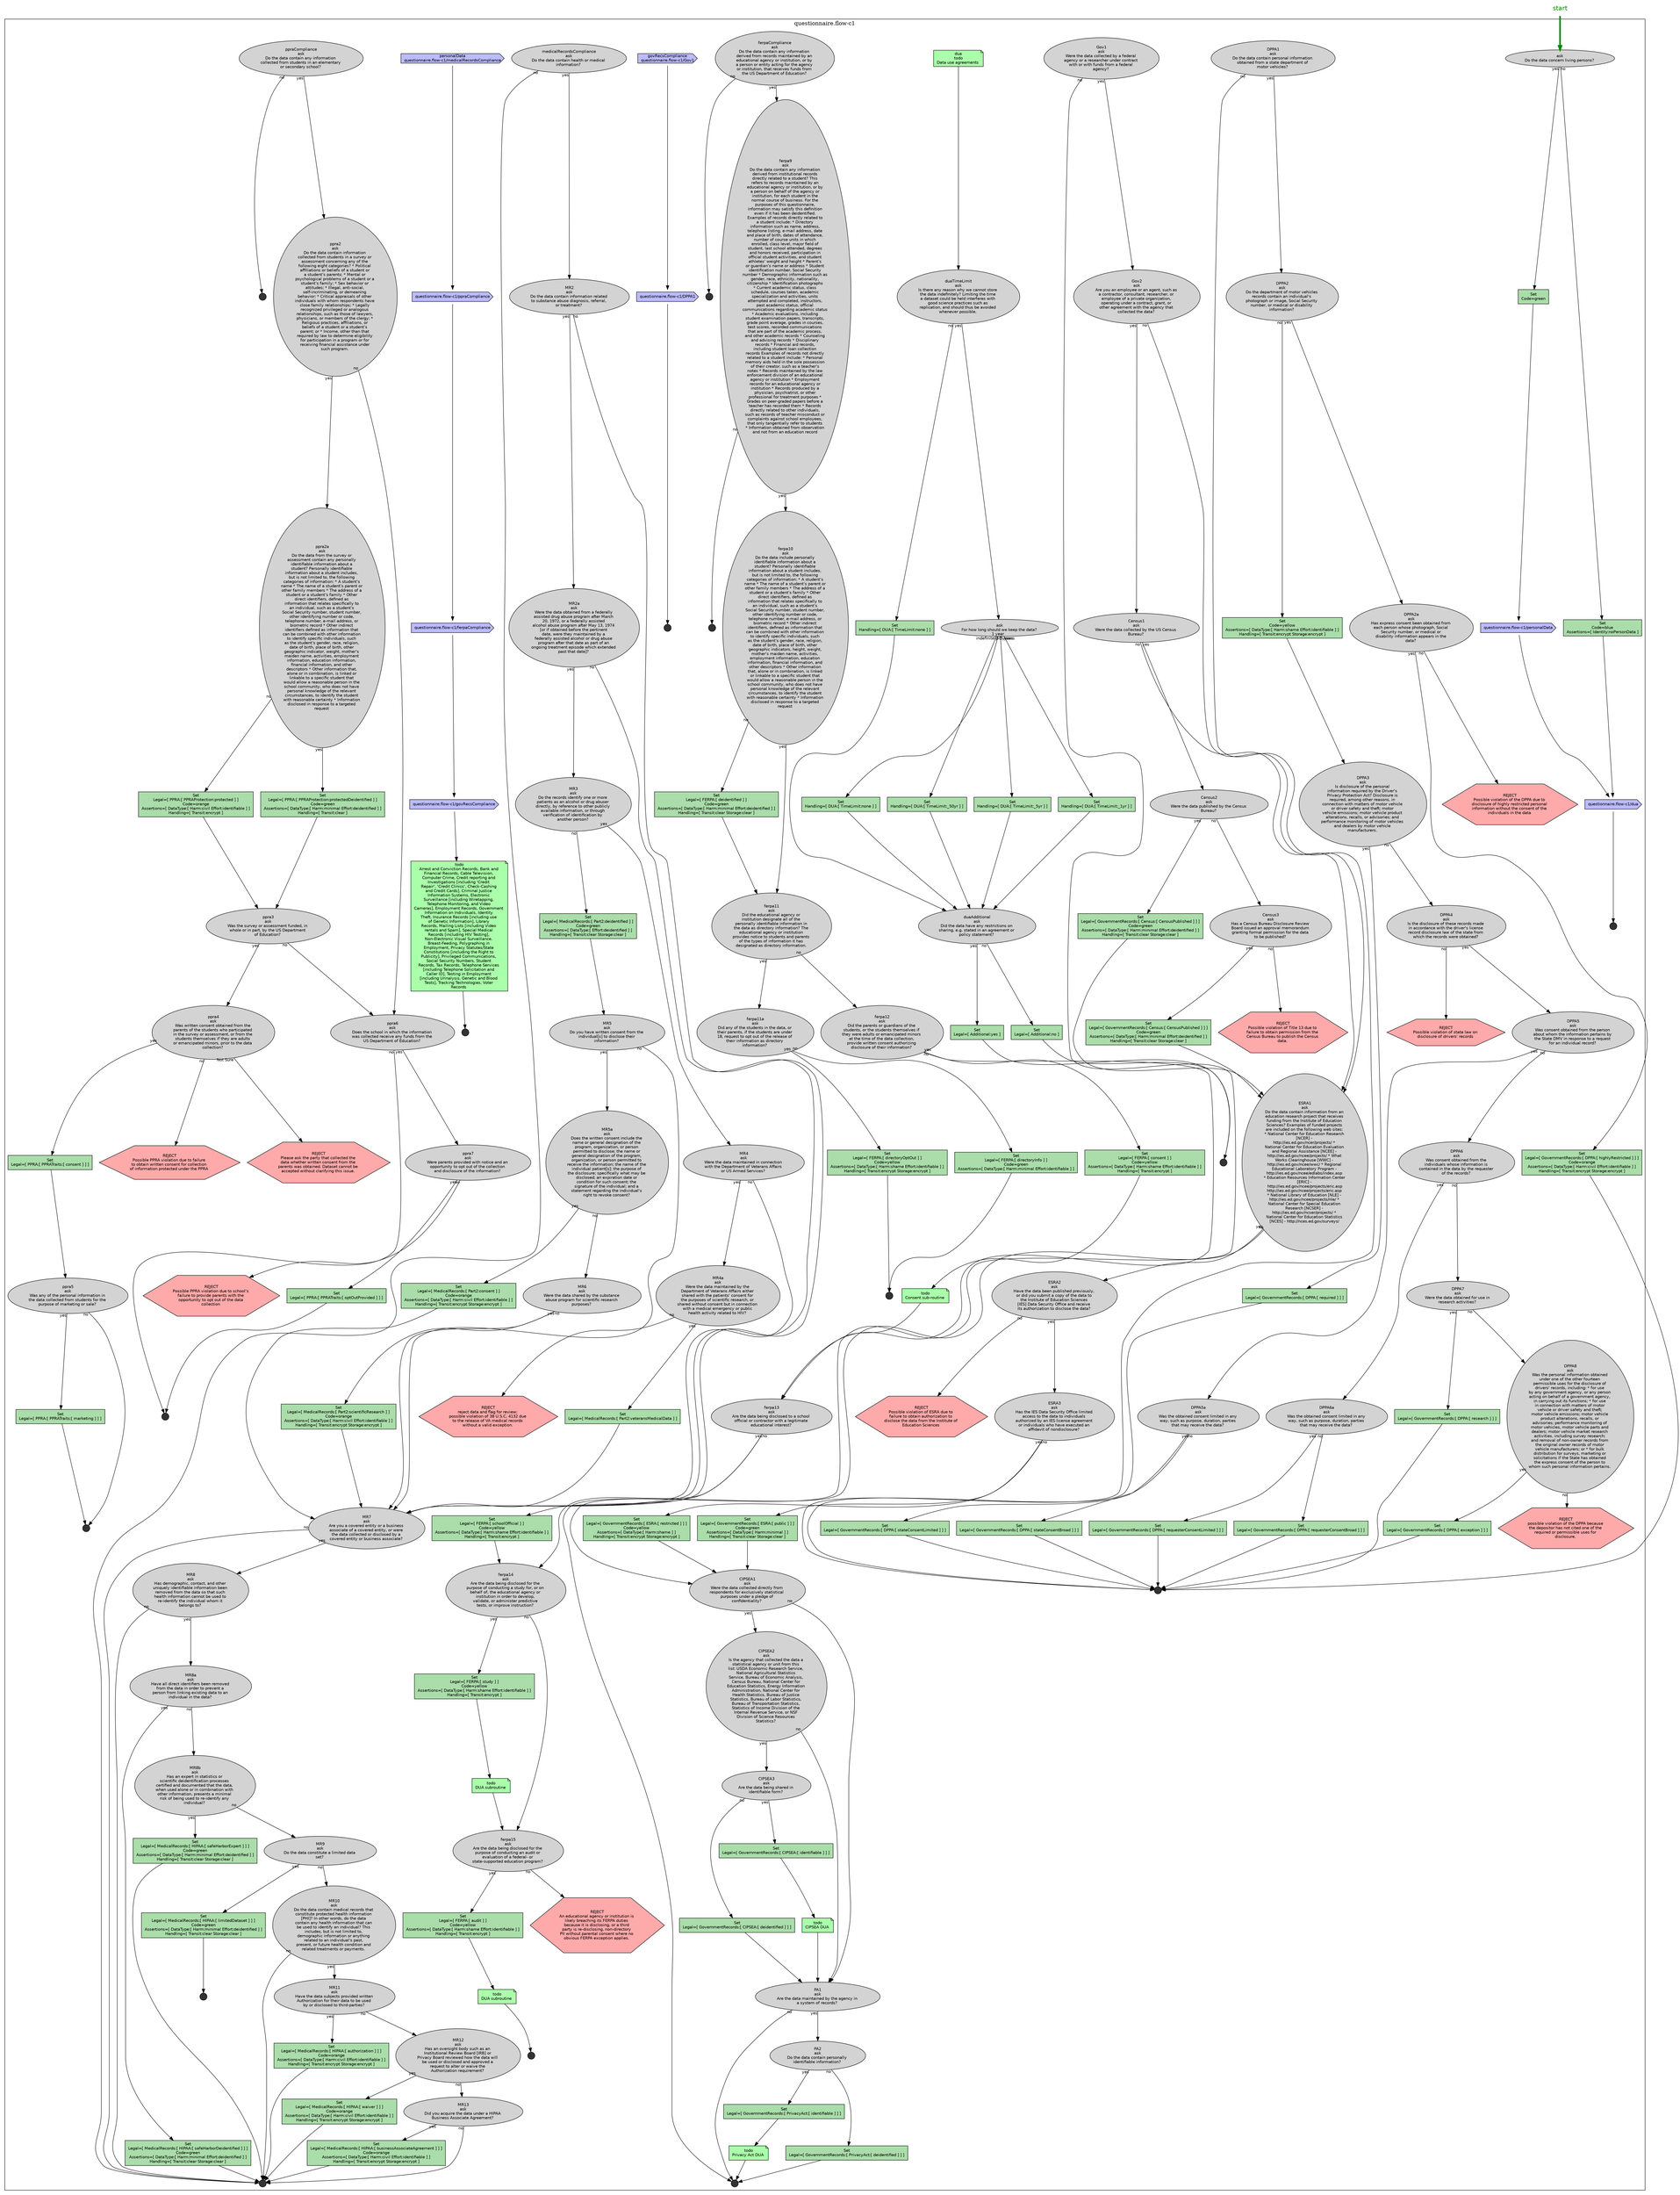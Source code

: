 digraph ChartSet {
edge [fontname="Helvetica" fontsize="10"]
node [fillcolor="lightgray" style="filled" fontname="Helvetica" fontsize="10"]
start[ fillcolor="transparent" shape="none" fontcolor="#008800" fontsize="16" ]
subgraph cluster_questionnaire_flow_c1 {
label="questionnaire.flow-c1"
questionnaire_flow_c1_HSH__DLR_1[ shape="oval" label="ask\nDo the data concern living persons? " ]
questionnaire_flow_c1_HSH__DLR_10[ fillcolor="#BBBBFF" shape="cds" label="questionnaire.flow-c1/ppraCompliance" ]
questionnaire_flow_c1_HSH__DLR_101[ fillcolor="#AADDAA" shape="rect" label="Set\nLegal=[ PPRA:[ PPRATraits:[ consent ] ] ]\n" ]
questionnaire_flow_c1_HSH__DLR_104[ fillcolor="#AADDAA" shape="rect" label="Set\nLegal=[ PPRA:[ PPRATraits:[ marketing ] ] ]\n" ]
questionnaire_flow_c1_HSH__DLR_107[ fillcolor="#333333" shape="point" width="0.25" height="0.25" ]
questionnaire_flow_c1_HSH__DLR_109[ fillcolor="#FFAAAA" shape="hexagon" label="REJECT\nPossible PPRA violation due to failure \nto obtain written consent for collection \nof information protected under the PPRA " ]
questionnaire_flow_c1_HSH__DLR_11[ fillcolor="#BBBBFF" shape="cds" label="questionnaire.flow-c1/ferpaCompliance" ]
questionnaire_flow_c1_HSH__DLR_111[ fillcolor="#FFAAAA" shape="hexagon" label="REJECT\nPlease ask the party that collected the \ndata whether written consent from the \nparents was obtained. Dataset cannot be \naccepted without clarifying this issue. " ]
questionnaire_flow_c1_HSH__DLR_118[ fillcolor="#FFAAAA" shape="hexagon" label="REJECT\nPossible PPRA violation due to school’s \nfailure to provide parents with the \nopportunity to opt out of the data \ncollection " ]
questionnaire_flow_c1_HSH__DLR_12[ fillcolor="#BBBBFF" shape="cds" label="questionnaire.flow-c1/govRecsCompliance" ]
questionnaire_flow_c1_HSH__DLR_120[ fillcolor="#AADDAA" shape="rect" label="Set\nLegal=[ PPRA:[ PPRATraits:[ optOutProvided ] ] ]\n" ]
questionnaire_flow_c1_HSH__DLR_122[ fillcolor="#333333" shape="point" width="0.25" height="0.25" ]
questionnaire_flow_c1_HSH__DLR_125[ fillcolor="#333333" shape="point" width="0.25" height="0.25" ]
questionnaire_flow_c1_HSH__DLR_13[ fillcolor="#AAFFAA" shape="note" label="todo\nArrest and Conviction Records, Bank and \nFinancial Records, Cable Television, \nComputer Crime, Credit reporting and \nInvestigations [including 'Credit \nRepair', 'Credit Clinics', Check-Cashing \nand Credit Cards], Criminal Justice \nInformation Systems, Electronic \nSurveillance [including Wiretapping, \nTelephone Monitoring, and Video \nCameras], Employment Records, Government \nInformation on Individuals, Identity \nTheft, Insurance Records [including use \nof Genetic Information], Library \nRecords, Mailing Lists [including Video \nrentals and Spam], Special Medical \nRecords [including HIV Testing], \nNon-Electronic Visual Surveillance. \nBreast-Feeding, Polygraphing in \nEmployment, Privacy Statutes/State \nConstitutions [including the Right to \nPublicity], Privileged Communications, \nSocial Security Numbers, Student \nRecords, Tax Records, Telephone Services \n[including Telephone Solicitation and \nCaller ID], Testing in Employment \n[including Urinalysis, Genetic and Blood \nTests], Tracking Technologies, Voter \nRecords " ]
questionnaire_flow_c1_HSH__DLR_130[ fillcolor="#333333" shape="point" width="0.25" height="0.25" ]
questionnaire_flow_c1_HSH__DLR_133[ fillcolor="#AADDAA" shape="rect" label="Set\nLegal=[ FERPA:[ deidentified ] ]\nCode=green\nAssertions=[ DataType:[ Harm:minimal Effort:deidentified ] ]\nHandling=[ Transit:clear Storage:clear ]\n" ]
questionnaire_flow_c1_HSH__DLR_14[ fillcolor="#333333" shape="point" width="0.25" height="0.25" ]
questionnaire_flow_c1_HSH__DLR_141[ fillcolor="#AADDAA" shape="rect" label="Set\nLegal=[ FERPA:[ directoryOptOut ] ]\nCode=yellow\nAssertions=[ DataType:[ Harm:shame Effort:identifiable ] ]\nHandling=[ Transit:encrypt Storage:encrypt ]\n" ]
questionnaire_flow_c1_HSH__DLR_143[ fillcolor="#AADDAA" shape="rect" label="Set\nLegal=[ FERPA:[ directoryInfo ] ]\nCode=green\nAssertions=[ DataType:[ Harm:minimal Effort:identifiable ] ]\n" ]
questionnaire_flow_c1_HSH__DLR_144[ fillcolor="#333333" shape="point" width="0.25" height="0.25" ]
questionnaire_flow_c1_HSH__DLR_148[ fillcolor="#AADDAA" shape="rect" label="Set\nLegal=[ FERPA:[ consent ] ]\nCode=yellow\nAssertions=[ DataType:[ Harm:shame Effort:identifiable ] ]\nHandling=[ Transit:encrypt ]\n" ]
questionnaire_flow_c1_HSH__DLR_149[ fillcolor="#AAFFAA" shape="note" label="todo\nConsent sub-routine " ]
questionnaire_flow_c1_HSH__DLR_153[ fillcolor="#AADDAA" shape="rect" label="Set\nLegal=[ FERPA:[ schoolOfficial ] ]\nCode=yellow\nAssertions=[ DataType:[ Harm:shame Effort:identifiable ] ]\nHandling=[ Transit:encrypt ]\n" ]
questionnaire_flow_c1_HSH__DLR_158[ fillcolor="#AADDAA" shape="rect" label="Set\nLegal=[ FERPA:[ study ] ]\nCode=yellow\nAssertions=[ DataType:[ Harm:shame Effort:identifiable ] ]\nHandling=[ Transit:encrypt ]\n" ]
questionnaire_flow_c1_HSH__DLR_159[ fillcolor="#AAFFAA" shape="note" label="todo\nDUA subroutine " ]
questionnaire_flow_c1_HSH__DLR_162[ fillcolor="#AADDAA" shape="rect" label="Set\nLegal=[ FERPA:[ audit ] ]\nCode=yellow\nAssertions=[ DataType:[ Harm:shame Effort:identifiable ] ]\nHandling=[ Transit:encrypt ]\n" ]
questionnaire_flow_c1_HSH__DLR_163[ fillcolor="#AAFFAA" shape="note" label="todo\nDUA subroutine " ]
questionnaire_flow_c1_HSH__DLR_165[ fillcolor="#FFAAAA" shape="hexagon" label="REJECT\nAn educational agency or institution is \nlikely breaching its FERPA duties \nbecause it is disclosing, or a third \nparty is re-disclosing, non-directory \nPII without parental consent where no \nobvious FERPA exception applies. " ]
questionnaire_flow_c1_HSH__DLR_167[ fillcolor="#333333" shape="point" width="0.25" height="0.25" ]
questionnaire_flow_c1_HSH__DLR_168[ fillcolor="#BBBBFF" shape="cds" label="questionnaire.flow-c1/DPPA1" ]
questionnaire_flow_c1_HSH__DLR_169[ fillcolor="#333333" shape="point" width="0.25" height="0.25" ]
questionnaire_flow_c1_HSH__DLR_178[ fillcolor="#AADDAA" shape="rect" label="Set\nLegal=[ GovernmentRecords:[ Census:[ CensusPublished ] ] ]\nCode=green\nAssertions=[ DataType:[ Harm:minimal Effort:deidentified ] ]\nHandling=[ Transit:clear Storage:clear ]\n" ]
questionnaire_flow_c1_HSH__DLR_182[ fillcolor="#AADDAA" shape="rect" label="Set\nLegal=[ GovernmentRecords:[ Census:[ CensusPublished ] ] ]\nCode=green\nAssertions=[ DataType:[ Harm:minimal Effort:deidentified ] ]\nHandling=[ Transit:clear Storage:clear ]\n" ]
questionnaire_flow_c1_HSH__DLR_184[ fillcolor="#FFAAAA" shape="hexagon" label="REJECT\nPossible violation of Title 13 due to \nfailure to obtain permission from the \nCensus Bureau to publish the Census \ndata. " ]
questionnaire_flow_c1_HSH__DLR_189[ fillcolor="#FFAAAA" shape="hexagon" label="REJECT\nPossible violation of ESRA due to \nfailure to obtain authorization to \ndisclose the data from the Institute of \nEducation Sciences " ]
questionnaire_flow_c1_HSH__DLR_193[ fillcolor="#AADDAA" shape="rect" label="Set\nLegal=[ GovernmentRecords:[ ESRA:[ restricted ] ] ]\nCode=yellow\nAssertions=[ DataType:[ Harm:shame ] ]\nHandling=[ Transit:encrypt Storage:encrypt ]\n" ]
questionnaire_flow_c1_HSH__DLR_195[ fillcolor="#AADDAA" shape="rect" label="Set\nLegal=[ GovernmentRecords:[ ESRA:[ public ] ] ]\nCode=green\nAssertions=[ DataType:[ Harm:minimal ] ]\nHandling=[ Transit:clear Storage:clear ]\n" ]
questionnaire_flow_c1_HSH__DLR_202[ fillcolor="#AADDAA" shape="rect" label="Set\nLegal=[ GovernmentRecords:[ CIPSEA:[ deidentified ] ] ]\n" ]
questionnaire_flow_c1_HSH__DLR_204[ fillcolor="#AADDAA" shape="rect" label="Set\nLegal=[ GovernmentRecords:[ CIPSEA:[ identifiable ] ] ]\n" ]
questionnaire_flow_c1_HSH__DLR_205[ fillcolor="#AAFFAA" shape="note" label="todo\nCIPSEA DUA " ]
questionnaire_flow_c1_HSH__DLR_211[ fillcolor="#AADDAA" shape="rect" label="Set\nLegal=[ GovernmentRecords:[ PrivacyAct:[ identifiable ] ] ]\n" ]
questionnaire_flow_c1_HSH__DLR_212[ fillcolor="#AAFFAA" shape="note" label="todo\nPrivacy Act DUA " ]
questionnaire_flow_c1_HSH__DLR_214[ fillcolor="#AADDAA" shape="rect" label="Set\nLegal=[ GovernmentRecords:[ PrivacyAct:[ deidentified ] ] ]\n" ]
questionnaire_flow_c1_HSH__DLR_218[ fillcolor="#333333" shape="point" width="0.25" height="0.25" ]
questionnaire_flow_c1_HSH__DLR_225[ fillcolor="#AADDAA" shape="rect" label="Set\nLegal=[ GovernmentRecords:[ DPPA:[ highlyRestricted ] ] ]\nCode=orange\nAssertions=[ DataType:[ Harm:civil Effort:identifiable ] ]\nHandling=[ Transit:encrypt Storage:encrypt ]\n" ]
questionnaire_flow_c1_HSH__DLR_227[ fillcolor="#FFAAAA" shape="hexagon" label="REJECT\nPossible violation of the DPPA due to \ndisclosure of highly restricted personal \ninformation without the consent of the \nindividuals in the data " ]
questionnaire_flow_c1_HSH__DLR_229[ fillcolor="#AADDAA" shape="rect" label="Set\nCode=yellow\nAssertions=[ DataType:[ Harm:shame Effort:identifiable ] ]\nHandling=[ Transit:encrypt Storage:encrypt ]\n" ]
questionnaire_flow_c1_HSH__DLR_232[ fillcolor="#AADDAA" shape="rect" label="Set\nLegal=[ GovernmentRecords:[ DPPA:[ required ] ] ]\n" ]
questionnaire_flow_c1_HSH__DLR_236[ fillcolor="#FFAAAA" shape="hexagon" label="REJECT\nPossible violation of state law on \ndisclosure of drivers' records " ]
questionnaire_flow_c1_HSH__DLR_241[ fillcolor="#AADDAA" shape="rect" label="Set\nLegal=[ GovernmentRecords:[ DPPA:[ stateConsentLimited ] ] ]\n" ]
questionnaire_flow_c1_HSH__DLR_243[ fillcolor="#AADDAA" shape="rect" label="Set\nLegal=[ GovernmentRecords:[ DPPA:[ stateConsentBroad ] ] ]\n" ]
questionnaire_flow_c1_HSH__DLR_249[ fillcolor="#AADDAA" shape="rect" label="Set\nLegal=[ GovernmentRecords:[ DPPA:[ requesterConsentLimited ] ] ]\n" ]
questionnaire_flow_c1_HSH__DLR_251[ fillcolor="#AADDAA" shape="rect" label="Set\nLegal=[ GovernmentRecords:[ DPPA:[ requesterConsentBroad ] ] ]\n" ]
questionnaire_flow_c1_HSH__DLR_255[ fillcolor="#AADDAA" shape="rect" label="Set\nLegal=[ GovernmentRecords:[ DPPA:[ research ] ] ]\n" ]
questionnaire_flow_c1_HSH__DLR_259[ fillcolor="#AADDAA" shape="rect" label="Set\nLegal=[ GovernmentRecords:[ DPPA:[ exception ] ] ]\n" ]
questionnaire_flow_c1_HSH__DLR_261[ fillcolor="#FFAAAA" shape="hexagon" label="REJECT\npossible violation of the DPPA because \nthe depositor has not cited one of the \nrequired or permissible uses for \ndisclosure. " ]
questionnaire_flow_c1_HSH__DLR_263[ fillcolor="#333333" shape="point" width="0.25" height="0.25" ]
questionnaire_flow_c1_HSH__DLR_266[ fillcolor="#AADDAA" shape="rect" label="Set\nHandling=[ DUA:[ TimeLimit:none ] ]\n" ]
questionnaire_flow_c1_HSH__DLR_268[ shape="oval" label="ask\nFor how long should we keep the data? " ]
questionnaire_flow_c1_HSH__DLR_27[ fillcolor="#FFAAAA" shape="hexagon" label="REJECT\nreject data and flag for review; \npossible violation of 38 U.S.C. 4132 due \nto the release of VA medical records \nwithout a valid exception. " ]
questionnaire_flow_c1_HSH__DLR_271[ fillcolor="#AADDAA" shape="rect" label="Set\nHandling=[ DUA:[ TimeLimit:none ] ]\n" ]
questionnaire_flow_c1_HSH__DLR_273[ fillcolor="#AADDAA" shape="rect" label="Set\nHandling=[ DUA:[ TimeLimit:_50yr ] ]\n" ]
questionnaire_flow_c1_HSH__DLR_275[ fillcolor="#AADDAA" shape="rect" label="Set\nHandling=[ DUA:[ TimeLimit:_5yr ] ]\n" ]
questionnaire_flow_c1_HSH__DLR_277[ fillcolor="#AADDAA" shape="rect" label="Set\nHandling=[ DUA:[ TimeLimit:_1yr ] ]\n" ]
questionnaire_flow_c1_HSH__DLR_280[ fillcolor="#AADDAA" shape="rect" label="Set\nLegal=[ Additional:yes ]\n" ]
questionnaire_flow_c1_HSH__DLR_282[ fillcolor="#AADDAA" shape="rect" label="Set\nLegal=[ Additional:no ]\n" ]
questionnaire_flow_c1_HSH__DLR_283[ fillcolor="#333333" shape="point" width="0.25" height="0.25" ]
questionnaire_flow_c1_HSH__DLR_29[ fillcolor="#AADDAA" shape="rect" label="Set\nLegal=[ MedicalRecords:[ Part2:veteransMedicalData ] ]\n" ]
questionnaire_flow_c1_HSH__DLR_31[ fillcolor="#AADDAA" shape="rect" label="Set\nLegal=[ MedicalRecords:[ Part2:deidentified ] ]\nCode=green\nAssertions=[ DataType:[ Effort:deidentified ] ]\nHandling=[ Transit:clear Storage:clear ]\n" ]
questionnaire_flow_c1_HSH__DLR_36[ fillcolor="#AADDAA" shape="rect" label="Set\nLegal=[ MedicalRecords:[ Part2:consent ] ]\nCode=orange\nAssertions=[ DataType:[ Harm:civil Effort:identifiable ] ]\nHandling=[ Transit:encrypt Storage:encrypt ]\n" ]
questionnaire_flow_c1_HSH__DLR_4[ fillcolor="#AADDAA" shape="rect" label="Set\nCode=green\n" ]
questionnaire_flow_c1_HSH__DLR_40[ fillcolor="#AADDAA" shape="rect" label="Set\nLegal=[ MedicalRecords:[ Part2:scientificResearch ] ]\nCode=orange\nAssertions=[ DataType:[ Harm:civil Effort:identifiable ] ]\nHandling=[ Transit:encrypt Storage:encrypt ]\n" ]
questionnaire_flow_c1_HSH__DLR_49[ fillcolor="#AADDAA" shape="rect" label="Set\nLegal=[ MedicalRecords:[ HIPAA:[ safeHarborDeidentified ] ] ]\nCode=green\nAssertions=[ DataType:[ Harm:minimal Effort:deidentified ] ]\nHandling=[ Transit:clear Storage:clear ]\n" ]
questionnaire_flow_c1_HSH__DLR_5[ fillcolor="#BBBBFF" shape="cds" label="questionnaire.flow-c1/personalData" ]
questionnaire_flow_c1_HSH__DLR_53[ fillcolor="#AADDAA" shape="rect" label="Set\nLegal=[ MedicalRecords:[ HIPAA:[ safeHarborExpert ] ] ]\nCode=green\nAssertions=[ DataType:[ Harm:minimal Effort:deidentified ] ]\nHandling=[ Transit:clear Storage:clear ]\n" ]
questionnaire_flow_c1_HSH__DLR_57[ fillcolor="#AADDAA" shape="rect" label="Set\nLegal=[ MedicalRecords:[ HIPAA:[ limitedDataset ] ] ]\nCode=green\nAssertions=[ DataType:[ Harm:minimal Effort:deidentified ] ]\nHandling=[ Transit:clear Storage:clear ]\n" ]
questionnaire_flow_c1_HSH__DLR_58[ fillcolor="#333333" shape="point" width="0.25" height="0.25" ]
questionnaire_flow_c1_HSH__DLR_64[ fillcolor="#AADDAA" shape="rect" label="Set\nLegal=[ MedicalRecords:[ HIPAA:[ authorization ] ] ]\nCode=orange\nAssertions=[ DataType:[ Harm:civil Effort:identifiable ] ]\nHandling=[ Transit:encrypt Storage:encrypt ]\n" ]
questionnaire_flow_c1_HSH__DLR_68[ fillcolor="#AADDAA" shape="rect" label="Set\nLegal=[ MedicalRecords:[ HIPAA:[ waiver ] ] ]\nCode=orange\nAssertions=[ DataType:[ Harm:civil Effort:identifiable ] ]\nHandling=[ Transit:encrypt Storage:encrypt ]\n" ]
questionnaire_flow_c1_HSH__DLR_7[ fillcolor="#AADDAA" shape="rect" label="Set\nCode=blue\nAssertions=[ Identity:noPersonData ]\n" ]
questionnaire_flow_c1_HSH__DLR_72[ fillcolor="#AADDAA" shape="rect" label="Set\nLegal=[ MedicalRecords:[ HIPAA:[ businessAssociateAgreement ] ] ]\nCode=orange\nAssertions=[ DataType:[ Harm:civil Effort:identifiable ] ]\nHandling=[ Transit:encrypt Storage:encrypt ]\n" ]
questionnaire_flow_c1_HSH__DLR_8[ fillcolor="#BBBBFF" shape="cds" label="questionnaire.flow-c1/dua" ]
questionnaire_flow_c1_HSH__DLR_82[ fillcolor="#333333" shape="point" width="0.25" height="0.25" ]
questionnaire_flow_c1_HSH__DLR_85[ fillcolor="#333333" shape="point" width="0.25" height="0.25" ]
questionnaire_flow_c1_HSH__DLR_9[ fillcolor="#333333" shape="point" width="0.25" height="0.25" ]
questionnaire_flow_c1_HSH__DLR_91[ fillcolor="#AADDAA" shape="rect" label="Set\nLegal=[ PPRA:[ PPRAProtection:protected ] ]\nCode=orange\nAssertions=[ DataType:[ Harm:civil Effort:identifiable ] ]\nHandling=[ Transit:encrypt ]\n" ]
questionnaire_flow_c1_HSH__DLR_93[ fillcolor="#AADDAA" shape="rect" label="Set\nLegal=[ PPRA:[ PPRAProtection:protectedDeidentified ] ]\nCode=green\nAssertions=[ DataType:[ Harm:minimal Effort:deidentified ] ]\nHandling=[ Transit:clear ]\n" ]
questionnaire_flow_c1_HSH_CIPSEA1[ shape="oval" label="CIPSEA1\nask\nWere the data collected directly from \nrespondents for exclusively statistical \npurposes under a pledge of \nconfidentiality? " ]
questionnaire_flow_c1_HSH_CIPSEA2[ shape="oval" label="CIPSEA2\nask\nIs the agency that collected the data a \nstatistical agency or unit from this \nlist: USDA Economic Research Service, \nNational Agricultural Statistics \nService, Bureau of Economic Analysis, \nCensus Bureau, National Center for \nEducation Statistics, Energy Information \nAdministration, National Center for \nHealth Statistics, Bureau of Justice \nStatistics, Bureau of Labor Statistics, \nBureau of Transportation Statistics, \nStatistics of Income Division of the \nInternal Revenue Service, or NSF \nDivision of Science Resources \nStatistics? " ]
questionnaire_flow_c1_HSH_CIPSEA3[ shape="oval" label="CIPSEA3\nask\nAre the data being shared in \nidentifiable form? " ]
questionnaire_flow_c1_HSH_Census1[ shape="oval" label="Census1\nask\nWere the data collected by the US Census \nBureau? " ]
questionnaire_flow_c1_HSH_Census2[ shape="oval" label="Census2\nask\nWere the data published by the Census \nBureau? " ]
questionnaire_flow_c1_HSH_Census3[ shape="oval" label="Census3\nask\nHas a Census Bureau Disclosure Review \nBoard issued an approval memorandum \ngranting formal permission for the data \nto be published? " ]
questionnaire_flow_c1_HSH_DPPA1[ shape="oval" label="DPPA1\nask\nDo the data contain personal information \nobtained from a state department of \nmotor vehicles? " ]
questionnaire_flow_c1_HSH_DPPA2[ shape="oval" label="DPPA2\nask\nDo the department of motor vehicles \nrecords contain an individual's \nphotograph or image, Social Security \nnumber, or medical or disability \ninformation? " ]
questionnaire_flow_c1_HSH_DPPA2a[ shape="oval" label="DPPA2a\nask\nHas express consent been obtained from \neach person whose photograph, Social \nSecurity number, or medical or \ndisability information appears in the \ndata? " ]
questionnaire_flow_c1_HSH_DPPA3[ shape="oval" label="DPPA3\nask\nIs disclosure of the personal \ninformation required by the Driver's \nPrivacy Protection Act? Disclosure is \nrequired, among other reasons, in \nconnection with matters of motor vehicle \nor driver safety and theft; motor \nvehicle emissions; motor vehicle product \nalterations, recalls, or advisories; and \nperformance monitoring of motor vehicles \nand dealers by motor vehicle \nmanufacturers. " ]
questionnaire_flow_c1_HSH_DPPA4[ shape="oval" label="DPPA4\nask\nIs the disclosure of these records made \nin accordance with the driver's license \nrecord disclosure law of the state from \nwhich the records were obtained? " ]
questionnaire_flow_c1_HSH_DPPA5[ shape="oval" label="DPPA5\nask\nWas consent obtained from the person \nabout whom the information pertains by \nthe State DMV in response to a request \nfor an individual record? " ]
questionnaire_flow_c1_HSH_DPPA5a[ shape="oval" label="DPPA5a\nask\nWas the obtained consent limited in any \nway, such as purpose, duration, parties \nthat may receive the data? " ]
questionnaire_flow_c1_HSH_DPPA6[ shape="oval" label="DPPA6\nask\nWas consent obtained from the \nindividuals whose information is \ncontained in the data by the requester \nof the records? " ]
questionnaire_flow_c1_HSH_DPPA6a[ shape="oval" label="DPPA6a\nask\nWas the obtained consent limited in any \nway, such as purpose, duration, parties \nthat may receive the data? " ]
questionnaire_flow_c1_HSH_DPPA7[ shape="oval" label="DPPA7\nask\nWere the data obtained for use in \nresearch activities? " ]
questionnaire_flow_c1_HSH_DPPA8[ shape="oval" label="DPPA8\nask\nWas the personal information obtained \nunder one of the other fourteen \npermissible uses for the disclosure of \ndrivers' records, including: * for use \nby any government agency, or any person \nacting on behalf of a government agency, \nin carrying out its functions; * for use \nin connection with matters of motor \nvehicle or driver safety and theft; \nmotor vehicle emissions; motor vehicle \nproduct alterations, recalls, or \nadvisories; performance monitoring of \nmotor vehicles, motor vehicle parts and \ndealers; motor vehicle market research \nactivities, including survey research; \nand removal of non-owner records from \nthe original owner records of motor \nvehicle manufacturers; or * for bulk \ndistribution for surveys, marketing or \nsolicitations if the State has obtained \nthe express consent of the person to \nwhom such personal information pertains. " ]
questionnaire_flow_c1_HSH_ESRA1[ shape="oval" label="ESRA1\nask\nDo the data contain information from an \neducation research project that receives \nfunding from the Institute of Education \nSciences? Examples of funded projects \nare included on the following web sites: \n* National Center for Education Research \n[NCER] - \nhttp://ies.ed.gov/ncer/projects/ * \nNational Center for Education Evaluation \nand Regional Assistance [NCEE] - \nhttp://ies.ed.gov/ncee/projects/ * What \nWorks Clearinghouse [WWC] - \nhttp://ies.ed.gov/ncee/wwc/ * Regional \nEducational Laboratory Program - \nhttp://ies.ed.gov/ncee/edlabs/index.asp \n* Education Resources Information Center \n[ERIC] - \nhttp://ies.ed.gov/ncee/projects/eric.asp\nhttp://ies.ed.gov/ncee/projects/eric.asp \n* National Library of Education [NLE] - \nhttp://ies.ed.gov/ncee/projects/nle/ * \nNational Center for Special Education \nResearch [NCSER] - \nhttp://ies.ed.gov/ncser/projects/ * \nNational Center for Education Statistics \n[NCES] - http://nces.ed.gov/surveys/ " ]
questionnaire_flow_c1_HSH_ESRA2[ shape="oval" label="ESRA2\nask\nHave the data been published previously, \nor did you submit a copy of the data to \nthe Institute of Education Sciences \n[IES] Data Security Office and receive \nits authorization to disclose the data? " ]
questionnaire_flow_c1_HSH_ESRA3[ shape="oval" label="ESRA3\nask\nHas the IES Data Security Office limited \naccess to the data to individuals \nauthorized by an IES license agreement \nor individuals who have executed an \naffidavit of nondisclosure? " ]
questionnaire_flow_c1_HSH_Gov1[ shape="oval" label="Gov1\nask\nWere the data collected by a federal \nagency or a researcher under contract \nwith or with funds from a federal \nagency? " ]
questionnaire_flow_c1_HSH_Gov2[ shape="oval" label="Gov2\nask\nAre you an employee or an agent, such as \na contractor, consultant, researcher, or \nemployee of a private organization, \noperating under a contract, grant, or \nother agreement with the agency that \ncollected the data? " ]
questionnaire_flow_c1_HSH_MR10[ shape="oval" label="MR10\nask\nDo the data contain medical records that \nconstitute protected health information \n[PHI]? In other words, do the data \ncontain any health information that can \nbe used to identify an individual? This \nincludes, but is not limited to, \ndemographic information or anything \nrelated to an individual's past, \npresent, or future health condition and \nrelated treatments or payments. " ]
questionnaire_flow_c1_HSH_MR11[ shape="oval" label="MR11\nask\nHave the data subjects provided written \nAuthorization for their data to be used \nby or disclosed to third-parties? " ]
questionnaire_flow_c1_HSH_MR12[ shape="oval" label="MR12\nask\nHas an oversight body such as an \nInstitutional Review Board [IRB] or \nPrivacy Board reviewed how the data will \nbe used or disclosed and approved a \nrequest to alter or waive the \nAuthorization requirement? " ]
questionnaire_flow_c1_HSH_MR13[ shape="oval" label="MR13\nask\nDid you acquire the data under a HIPAA \nBusiness Associate Agreement? " ]
questionnaire_flow_c1_HSH_MR2[ shape="oval" label="MR2\nask\nDo the data contain information related \nto substance abuse diagnosis, referral, \nor treatment? " ]
questionnaire_flow_c1_HSH_MR2a[ shape="oval" label="MR2a\nask\nWere the data obtained from a federally \nassisted drug abuse program after March \n20, 1972, or a federally assisted \nalcohol abuse program after May 13, 1974 \n[or if obtained before the pertinent \ndate, were they maintained by a \nfederally assisted alcohol or drug abuse \nprogram after that date as part of an \nongoing treatment episode which extended \npast that date]? " ]
questionnaire_flow_c1_HSH_MR3[ shape="oval" label="MR3\nask\nDo the records identify one or more \npatients as an alcohol or drug abuser \ndirectly, by reference to other publicly \navailable information, or through \nverification of identification by \nanother person? " ]
questionnaire_flow_c1_HSH_MR4[ shape="oval" label="MR4\nask\nWere the data maintained in connection \nwith the Department of Veterans Affairs \nor US Armed Services? " ]
questionnaire_flow_c1_HSH_MR4a[ shape="oval" label="MR4a\nask\nWere the data maintained by the \nDepartment of Veterans Affairs either \nshared with the patients' consent for \nthe purposes of scientific research, or \nshared without consent but in connection \nwith a medical emergency or public \nhealth activity related to HIV? " ]
questionnaire_flow_c1_HSH_MR5[ shape="oval" label="MR5\nask\nDo you have written consent from the \nindividual[s] to disclose their \ninformation? " ]
questionnaire_flow_c1_HSH_MR5a[ shape="oval" label="MR5a\nask\nDoes the written consent include the \nname or general designation of the \nprogram, organization, or person \npermitted to disclose; the name or \ngeneral designation of the program, \norganization, or person permitted to \nreceive the information; the name of the \nindividual patient[s]; the purpose of \nthe disclosure; specifically what may be \ndisclosed; an expiration date or \ncondition for such consent; the \nsignature of the individual; and a \nstatement regarding the individual's \nright to revoke consent? " ]
questionnaire_flow_c1_HSH_MR6[ shape="oval" label="MR6\nask\nWere the data shared by the substance \nabuse program for scientific research \npurposes? " ]
questionnaire_flow_c1_HSH_MR7[ shape="oval" label="MR7\nask\nAre you a covered entity or a business \nassociate of a covered entity, or were \nthe data collected or disclosed by a \ncovered entity or business associate? " ]
questionnaire_flow_c1_HSH_MR8[ shape="oval" label="MR8\nask\nHas demographic, contact, and other \nuniquely identifiable information been \nremoved from the data so that such \nhealth information cannot be used to \nre-identify the individual whom it \nbelongs to? " ]
questionnaire_flow_c1_HSH_MR8a[ shape="oval" label="MR8a\nask\nHave all direct identifiers been removed \nfrom the data in order to prevent a \nperson from linking existing data to an \nindividual in the data? " ]
questionnaire_flow_c1_HSH_MR8b[ shape="oval" label="MR8b\nask\nHas an expert in statistics or \nscientific deidentification processes \ncertified and documented that the data, \nwhen used alone or in combination with \nother information, presents a minimal \nrisk of being used to re-identify any \nindividual? " ]
questionnaire_flow_c1_HSH_MR9[ shape="oval" label="MR9\nask\nDo the data constitute a limited data \nset? " ]
questionnaire_flow_c1_HSH_PA1[ shape="oval" label="PA1\nask\nAre the data maintained by the agency in \na system of records? " ]
questionnaire_flow_c1_HSH_PA2[ shape="oval" label="PA2\nask\nDo the data contain personally \nidentifiable information? " ]
questionnaire_flow_c1_HSH_dua[ fillcolor="#AAFFAA" shape="note" label="dua\ntodo\nData use agreements " ]
questionnaire_flow_c1_HSH_duaAdditional[ shape="oval" label="duaAdditional\nask\nDid the data have any restrictions on \nsharing, e.g. stated in an agreement or \npolicy statement? " ]
questionnaire_flow_c1_HSH_duaTimeLimit[ shape="oval" label="duaTimeLimit\nask\nIs there any reason why we cannot store \nthe data indefinitely? Limiting the time \na dataset could be held interferes with \ngood science practices such as \nreplication, and should thus be avoided \nwhenever possible. " ]
questionnaire_flow_c1_HSH_ferpa10[ shape="oval" label="ferpa10\nask\nDo the data include personally \nidentifiable information about a \nstudent? Personally identifiable \ninformation about a student includes, \nbut is not limited to, the following \ncategories of information: * A student’s \nname * The name of a student’s parent or \nother family members * The address of a \nstudent or a student’s family * Other \ndirect identifiers, defined as \ninformation that relates specifically to \nan individual, such as a student’s \nSocial Security number, student number, \nother identifying number or code, \ntelephone number, e-mail address, or \nbiometric record * Other indirect \nidentifiers, defined as information that \ncan be combined with other information \nto identify specific individuals, such \nas the student’s gender, race, religion, \ndate of birth, place of birth, other \ngeographic indicators, height, weight, \nmother’s maiden name, activities, \nemployment information, education \ninformation, financial information, and \nother descriptors * Other information \nthat, alone or in combination, is linked \nor linkable to a specific student that \nwould allow a reasonable person in the \nschool community, who does not have \npersonal knowledge of the relevant \ncircumstances, to identify the student \nwith reasonable certainty * Information \ndisclosed in response to a targeted \nrequest " ]
questionnaire_flow_c1_HSH_ferpa11[ shape="oval" label="ferpa11\nask\nDid the educational agency or \ninstitution designate all of the \npersonally identifiable information in \nthe data as directory information? The \neducational agency or institution \nprovides notice to students and parents \nof the types of information it has \ndesignated as directory information. " ]
questionnaire_flow_c1_HSH_ferpa11a[ shape="oval" label="ferpa11a\nask\nDid any of the students in the data, or \ntheir parents, if the students are under \n18, request to opt out of the release of \ntheir information as directory \ninformation? " ]
questionnaire_flow_c1_HSH_ferpa12[ shape="oval" label="ferpa12\nask\nDid the parents or guardians of the \nstudents, or the students themselves if \nthey were adults or emancipated minors \nat the time of the data collection, \nprovide written consent authorizing \ndisclosure of their information? " ]
questionnaire_flow_c1_HSH_ferpa13[ shape="oval" label="ferpa13\nask\nAre the data being disclosed to a school \nofficial or contractor with a legitimate \neducational interest? " ]
questionnaire_flow_c1_HSH_ferpa14[ shape="oval" label="ferpa14\nask\nAre the data being disclosed for the \npurpose of conducting a study for, or on \nbehalf of, the educational agency or \ninstitution in order to develop, \nvalidate, or administer predictive \ntests, or improve instruction? " ]
questionnaire_flow_c1_HSH_ferpa15[ shape="oval" label="ferpa15\nask\nAre the data being disclosed for the \npurpose of conducting an audit or \nevaluation of a federal- or \nstate-supported education program? " ]
questionnaire_flow_c1_HSH_ferpa9[ shape="oval" label="ferpa9\nask\nDo the data contain any information \nderived from institutional records \ndirectly related to a student? This \nrefers to records maintained by an \neducational agency or institution, or by \na person on behalf of the agency or \ninstitution, for each student in the \nnormal course of business. For the \npurposes of this questionnaire, \ninformation may satisfy this definition \neven if it has been deidentified. \nExamples of records directly related to \na student include: * Directory \ninformation such as name, address, \ntelephone listing, e-mail address, date \nand place of birth, dates of attendance, \nnumber of course units in which \nenrolled, class level, major field of \nstudent, last school attended, degrees \nand honors received, participation in \nofficial student activities, and student \nathletes’ weight and height * Parent’s \nor guardian’s name or address * Student \nidentification number, Social Security \nnumber * Demographic information such as \ngender, race, ethnicity, nationality, \ncitizenship * Identification photographs \n* Current academic status, class \nschedule, courses taken, academic \nspecialization and activities, units \nattempted and completed, instructors, \npast academic status, official \ncommunications regarding academic status \n* Academic evaluations, including \nstudent examination papers, transcripts, \ngrade point average, grades in courses, \ntest scores, recorded communications \nthat are part of the academic process, \nand other academic records * Counseling \nand advising records * Disciplinary \nrecords * Financial aid records, \nincluding student loan collection \nrecords Examples of records not directly \nrelated to a student include: * Personal \nmemory aids held in the sole possession \nof their creator, such as a teacher’s \nnotes * Records maintained by the law \nenforcement division of an educational \nagency or institution * Employment \nrecords for an educational agency or \ninstitution * Records produced by a \nphysician, psychiatrist, or other \nprofessional for treatment purposes * \nGrades on peer-graded papers before a \nteacher has recorded them * Records \ndirectly related to other individuals, \nsuch as records of teacher misconduct or \ncomplaints against school employees, \nthat only tangentially refer to students \n* Information obtained from observation \nand not from an education record " ]
questionnaire_flow_c1_HSH_ferpaCompliance[ shape="oval" label="ferpaCompliance\nask\nDo the data contain any information \nderived from records maintained by an \neducational agency or institution, or by \na person or entity acting for the agency \nor institution, that receives funds from \nthe US Department of Education? " ]
questionnaire_flow_c1_HSH_govRecsCompliance[ fillcolor="#BBBBFF" shape="cds" label="govRecsCompliance\nquestionnaire.flow-c1/Gov1" ]
questionnaire_flow_c1_HSH_medicalRecordsCompliance[ shape="oval" label="medicalRecordsCompliance\nask\nDo the data contain health or medical \ninformation? " ]
questionnaire_flow_c1_HSH_personalData[ fillcolor="#BBBBFF" shape="cds" label="personalData\nquestionnaire.flow-c1/medicalRecordsCompliance" ]
questionnaire_flow_c1_HSH_ppra2[ shape="oval" label="ppra2\nask\nDo the data contain information \ncollected from students in a survey or \nassessment concerning any of the \nfollowing eight categories? * Political \naffiliations or beliefs of a student or \na student’s parents; * Mental or \npsychological problems of a student or a \nstudent’s family; * Sex behavior or \nattitudes; * Illegal, anti-social, \nself-incriminating, or demeaning \nbehavior; * Critical appraisals of other \nindividuals with whom respondents have \nclose family relationships; * Legally \nrecognized privileged or analogous \nrelationships, such as those of lawyers, \nphysicians, or members of the clergy; * \nReligious practices, affiliations, or \nbeliefs of a student or a student’s \nparent; or * Income, other than that \nrequired by law to determine eligibility \nfor participation in a program or for \nreceiving financial assistance under \nsuch program. " ]
questionnaire_flow_c1_HSH_ppra2a[ shape="oval" label="ppra2a\nask\nDo the data from the survey or \nassessment contain any personally \nidentifiable information about a \nstudent? Personally identifiable \ninformation about a student includes, \nbut is not limited to, the following \ncategories of information: * A student’s \nname * The name of a student’s parent or \nother family members * The address of a \nstudent or a student’s family * Other \ndirect identifiers, defined as \ninformation that relates specifically to \nan individual, such as a student’s \nSocial Security number, student number, \nother identifying number or code, \ntelephone number, e-mail address, or \nbiometric record * Other indirect \nidentifiers defined as information that \ncan be combined with other information \nto identify specific individuals, such \nas the student’s gender, race, religion, \ndate of birth, place of birth, other \ngeographic indicator, weight, mother’s \nmaiden name, activities, employment \ninformation, education information, \nfinancial information, and other \ndescriptors * Other information that, \nalone or in combination, is linked or \nlinkable to a specific student that \nwould allow a reasonable person in the \nschool community, who does not have \npersonal knowledge of the relevant \ncircumstances, to identify the student \nwith reasonable certainty * Information \ndisclosed in response to a targeted \nrequest " ]
questionnaire_flow_c1_HSH_ppra3[ shape="oval" label="ppra3\nask\nWas the survey or assessment funded, in \nwhole or in part, by the US Department \nof Education? " ]
questionnaire_flow_c1_HSH_ppra4[ shape="oval" label="ppra4\nask\nWas written consent obtained from the \nparents of the students who participated \nin the survey or assessment, or from the \nstudents themselves if they are adults \nor emancipated minors, prior to the data \ncollection? " ]
questionnaire_flow_c1_HSH_ppra5[ shape="oval" label="ppra5\nask\nWas any of the personal information in \nthe data collected from students for the \npurpose of marketing or sale? " ]
questionnaire_flow_c1_HSH_ppra6[ shape="oval" label="ppra6\nask\nDoes the school in which the information \nwas collected receive any funds from the \nUS Department of Education? " ]
questionnaire_flow_c1_HSH_ppra7[ shape="oval" label="ppra7\nask\nWere parents provided with notice and an \nopportunity to opt out of the collection \nand disclosure of the information? " ]
questionnaire_flow_c1_HSH_ppraCompliance[ shape="oval" label="ppraCompliance\nask\nDo the data contain any information \ncollected from students in an elementary \nor secondary school? " ]
}
start -> questionnaire_flow_c1_HSH__DLR_1[ penwidth="4.0" color="#008800" ]questionnaire_flow_c1_HSH__DLR_1 -> questionnaire_flow_c1_HSH__DLR_4[ taillabel="yes" ]
questionnaire_flow_c1_HSH__DLR_1 -> questionnaire_flow_c1_HSH__DLR_7[ taillabel="no" ]
questionnaire_flow_c1_HSH__DLR_10 -> questionnaire_flow_c1_HSH__DLR_11
questionnaire_flow_c1_HSH__DLR_101 -> questionnaire_flow_c1_HSH_ppra5
questionnaire_flow_c1_HSH__DLR_104 -> questionnaire_flow_c1_HSH__DLR_107
questionnaire_flow_c1_HSH__DLR_11 -> questionnaire_flow_c1_HSH__DLR_12
questionnaire_flow_c1_HSH__DLR_12 -> questionnaire_flow_c1_HSH__DLR_13
questionnaire_flow_c1_HSH__DLR_120 -> questionnaire_flow_c1_HSH__DLR_122
questionnaire_flow_c1_HSH__DLR_13 -> questionnaire_flow_c1_HSH__DLR_14
questionnaire_flow_c1_HSH__DLR_133 -> questionnaire_flow_c1_HSH_ferpa11
questionnaire_flow_c1_HSH__DLR_141 -> questionnaire_flow_c1_HSH__DLR_144
questionnaire_flow_c1_HSH__DLR_143 -> questionnaire_flow_c1_HSH__DLR_144
questionnaire_flow_c1_HSH__DLR_148 -> questionnaire_flow_c1_HSH__DLR_149
questionnaire_flow_c1_HSH__DLR_149 -> questionnaire_flow_c1_HSH_ferpa13
questionnaire_flow_c1_HSH__DLR_153 -> questionnaire_flow_c1_HSH_ferpa14
questionnaire_flow_c1_HSH__DLR_158 -> questionnaire_flow_c1_HSH__DLR_159
questionnaire_flow_c1_HSH__DLR_159 -> questionnaire_flow_c1_HSH_ferpa15
questionnaire_flow_c1_HSH__DLR_162 -> questionnaire_flow_c1_HSH__DLR_163
questionnaire_flow_c1_HSH__DLR_163 -> questionnaire_flow_c1_HSH__DLR_167
questionnaire_flow_c1_HSH__DLR_168 -> questionnaire_flow_c1_HSH__DLR_169
questionnaire_flow_c1_HSH__DLR_178 -> questionnaire_flow_c1_HSH_ESRA1
questionnaire_flow_c1_HSH__DLR_182 -> questionnaire_flow_c1_HSH_ESRA1
questionnaire_flow_c1_HSH__DLR_193 -> questionnaire_flow_c1_HSH_CIPSEA1
questionnaire_flow_c1_HSH__DLR_195 -> questionnaire_flow_c1_HSH_CIPSEA1
questionnaire_flow_c1_HSH__DLR_202 -> questionnaire_flow_c1_HSH_PA1
questionnaire_flow_c1_HSH__DLR_204 -> questionnaire_flow_c1_HSH__DLR_205
questionnaire_flow_c1_HSH__DLR_205 -> questionnaire_flow_c1_HSH_PA1
questionnaire_flow_c1_HSH__DLR_211 -> questionnaire_flow_c1_HSH__DLR_212
questionnaire_flow_c1_HSH__DLR_212 -> questionnaire_flow_c1_HSH__DLR_218
questionnaire_flow_c1_HSH__DLR_214 -> questionnaire_flow_c1_HSH__DLR_218
questionnaire_flow_c1_HSH__DLR_225 -> questionnaire_flow_c1_HSH__DLR_263
questionnaire_flow_c1_HSH__DLR_229 -> questionnaire_flow_c1_HSH_DPPA3
questionnaire_flow_c1_HSH__DLR_232 -> questionnaire_flow_c1_HSH__DLR_263
questionnaire_flow_c1_HSH__DLR_241 -> questionnaire_flow_c1_HSH__DLR_263
questionnaire_flow_c1_HSH__DLR_243 -> questionnaire_flow_c1_HSH__DLR_263
questionnaire_flow_c1_HSH__DLR_249 -> questionnaire_flow_c1_HSH__DLR_263
questionnaire_flow_c1_HSH__DLR_251 -> questionnaire_flow_c1_HSH__DLR_263
questionnaire_flow_c1_HSH__DLR_255 -> questionnaire_flow_c1_HSH__DLR_263
questionnaire_flow_c1_HSH__DLR_259 -> questionnaire_flow_c1_HSH__DLR_263
questionnaire_flow_c1_HSH__DLR_266 -> questionnaire_flow_c1_HSH_duaAdditional
questionnaire_flow_c1_HSH__DLR_268 -> questionnaire_flow_c1_HSH__DLR_273[ taillabel="50 years" ]
questionnaire_flow_c1_HSH__DLR_268 -> questionnaire_flow_c1_HSH__DLR_271[ taillabel="indefinitely" ]
questionnaire_flow_c1_HSH__DLR_268 -> questionnaire_flow_c1_HSH__DLR_275[ taillabel="5 years" ]
questionnaire_flow_c1_HSH__DLR_268 -> questionnaire_flow_c1_HSH__DLR_277[ taillabel="1 year" ]
questionnaire_flow_c1_HSH__DLR_271 -> questionnaire_flow_c1_HSH_duaAdditional
questionnaire_flow_c1_HSH__DLR_273 -> questionnaire_flow_c1_HSH_duaAdditional
questionnaire_flow_c1_HSH__DLR_275 -> questionnaire_flow_c1_HSH_duaAdditional
questionnaire_flow_c1_HSH__DLR_277 -> questionnaire_flow_c1_HSH_duaAdditional
questionnaire_flow_c1_HSH__DLR_280 -> questionnaire_flow_c1_HSH__DLR_283
questionnaire_flow_c1_HSH__DLR_282 -> questionnaire_flow_c1_HSH__DLR_283
questionnaire_flow_c1_HSH__DLR_29 -> questionnaire_flow_c1_HSH_MR7
questionnaire_flow_c1_HSH__DLR_31 -> questionnaire_flow_c1_HSH_MR5
questionnaire_flow_c1_HSH__DLR_36 -> questionnaire_flow_c1_HSH_MR7
questionnaire_flow_c1_HSH__DLR_4 -> questionnaire_flow_c1_HSH__DLR_5
questionnaire_flow_c1_HSH__DLR_40 -> questionnaire_flow_c1_HSH_MR7
questionnaire_flow_c1_HSH__DLR_49 -> questionnaire_flow_c1_HSH__DLR_82
questionnaire_flow_c1_HSH__DLR_5 -> questionnaire_flow_c1_HSH__DLR_8
questionnaire_flow_c1_HSH__DLR_53 -> questionnaire_flow_c1_HSH__DLR_82
questionnaire_flow_c1_HSH__DLR_57 -> questionnaire_flow_c1_HSH__DLR_58
questionnaire_flow_c1_HSH__DLR_64 -> questionnaire_flow_c1_HSH__DLR_82
questionnaire_flow_c1_HSH__DLR_68 -> questionnaire_flow_c1_HSH__DLR_82
questionnaire_flow_c1_HSH__DLR_7 -> questionnaire_flow_c1_HSH__DLR_8
questionnaire_flow_c1_HSH__DLR_72 -> questionnaire_flow_c1_HSH__DLR_82
questionnaire_flow_c1_HSH__DLR_8 -> questionnaire_flow_c1_HSH__DLR_9
questionnaire_flow_c1_HSH__DLR_91 -> questionnaire_flow_c1_HSH_ppra3
questionnaire_flow_c1_HSH__DLR_93 -> questionnaire_flow_c1_HSH_ppra3
questionnaire_flow_c1_HSH_CIPSEA1 -> questionnaire_flow_c1_HSH_CIPSEA2[ taillabel="yes" ]
questionnaire_flow_c1_HSH_CIPSEA1 -> questionnaire_flow_c1_HSH_PA1[ taillabel="no" ]
questionnaire_flow_c1_HSH_CIPSEA2 -> questionnaire_flow_c1_HSH_CIPSEA3[ taillabel="yes" ]
questionnaire_flow_c1_HSH_CIPSEA2 -> questionnaire_flow_c1_HSH_PA1[ taillabel="no" ]
questionnaire_flow_c1_HSH_CIPSEA3 -> questionnaire_flow_c1_HSH__DLR_204[ taillabel="yes" ]
questionnaire_flow_c1_HSH_CIPSEA3 -> questionnaire_flow_c1_HSH__DLR_202[ taillabel="no" ]
questionnaire_flow_c1_HSH_Census1 -> questionnaire_flow_c1_HSH_Census2[ taillabel="yes" ]
questionnaire_flow_c1_HSH_Census1 -> questionnaire_flow_c1_HSH_ESRA1[ taillabel="no" ]
questionnaire_flow_c1_HSH_Census2 -> questionnaire_flow_c1_HSH__DLR_178[ taillabel="yes" ]
questionnaire_flow_c1_HSH_Census2 -> questionnaire_flow_c1_HSH_Census3[ taillabel="no" ]
questionnaire_flow_c1_HSH_Census3 -> questionnaire_flow_c1_HSH__DLR_182[ taillabel="yes" ]
questionnaire_flow_c1_HSH_Census3 -> questionnaire_flow_c1_HSH__DLR_184[ taillabel="no" ]
questionnaire_flow_c1_HSH_DPPA1 -> questionnaire_flow_c1_HSH_DPPA2[ taillabel="yes" ]
questionnaire_flow_c1_HSH_DPPA1 -> questionnaire_flow_c1_HSH__DLR_263[ taillabel="no" ]
questionnaire_flow_c1_HSH_DPPA2 -> questionnaire_flow_c1_HSH_DPPA2a[ taillabel="yes" ]
questionnaire_flow_c1_HSH_DPPA2 -> questionnaire_flow_c1_HSH__DLR_229[ taillabel="no" ]
questionnaire_flow_c1_HSH_DPPA2a -> questionnaire_flow_c1_HSH__DLR_225[ taillabel="yes" ]
questionnaire_flow_c1_HSH_DPPA2a -> questionnaire_flow_c1_HSH__DLR_227[ taillabel="no" ]
questionnaire_flow_c1_HSH_DPPA3 -> questionnaire_flow_c1_HSH__DLR_232[ taillabel="yes" ]
questionnaire_flow_c1_HSH_DPPA3 -> questionnaire_flow_c1_HSH_DPPA4[ taillabel="no" ]
questionnaire_flow_c1_HSH_DPPA4 -> questionnaire_flow_c1_HSH_DPPA5[ taillabel="yes" ]
questionnaire_flow_c1_HSH_DPPA4 -> questionnaire_flow_c1_HSH__DLR_236[ taillabel="no" ]
questionnaire_flow_c1_HSH_DPPA5 -> questionnaire_flow_c1_HSH_DPPA5a[ taillabel="yes" ]
questionnaire_flow_c1_HSH_DPPA5 -> questionnaire_flow_c1_HSH_DPPA6[ taillabel="no" ]
questionnaire_flow_c1_HSH_DPPA5a -> questionnaire_flow_c1_HSH__DLR_241[ taillabel="yes" ]
questionnaire_flow_c1_HSH_DPPA5a -> questionnaire_flow_c1_HSH__DLR_243[ taillabel="no" ]
questionnaire_flow_c1_HSH_DPPA6 -> questionnaire_flow_c1_HSH_DPPA6a[ taillabel="yes" ]
questionnaire_flow_c1_HSH_DPPA6 -> questionnaire_flow_c1_HSH_DPPA7[ taillabel="no" ]
questionnaire_flow_c1_HSH_DPPA6a -> questionnaire_flow_c1_HSH__DLR_249[ taillabel="yes" ]
questionnaire_flow_c1_HSH_DPPA6a -> questionnaire_flow_c1_HSH__DLR_251[ taillabel="no" ]
questionnaire_flow_c1_HSH_DPPA7 -> questionnaire_flow_c1_HSH__DLR_255[ taillabel="yes" ]
questionnaire_flow_c1_HSH_DPPA7 -> questionnaire_flow_c1_HSH_DPPA8[ taillabel="no" ]
questionnaire_flow_c1_HSH_DPPA8 -> questionnaire_flow_c1_HSH__DLR_259[ taillabel="yes" ]
questionnaire_flow_c1_HSH_DPPA8 -> questionnaire_flow_c1_HSH__DLR_261[ taillabel="no" ]
questionnaire_flow_c1_HSH_ESRA1 -> questionnaire_flow_c1_HSH_ESRA2[ taillabel="yes" ]
questionnaire_flow_c1_HSH_ESRA1 -> questionnaire_flow_c1_HSH_CIPSEA1[ taillabel="no" ]
questionnaire_flow_c1_HSH_ESRA2 -> questionnaire_flow_c1_HSH_ESRA3[ taillabel="yes" ]
questionnaire_flow_c1_HSH_ESRA2 -> questionnaire_flow_c1_HSH__DLR_189[ taillabel="no" ]
questionnaire_flow_c1_HSH_ESRA3 -> questionnaire_flow_c1_HSH__DLR_193[ taillabel="yes" ]
questionnaire_flow_c1_HSH_ESRA3 -> questionnaire_flow_c1_HSH__DLR_195[ taillabel="no" ]
questionnaire_flow_c1_HSH_Gov1 -> questionnaire_flow_c1_HSH_Gov2[ taillabel="yes" ]
questionnaire_flow_c1_HSH_Gov1 -> questionnaire_flow_c1_HSH__DLR_218[ taillabel="no" ]
questionnaire_flow_c1_HSH_Gov2 -> questionnaire_flow_c1_HSH_Census1[ taillabel="yes" ]
questionnaire_flow_c1_HSH_Gov2 -> questionnaire_flow_c1_HSH_ESRA1[ taillabel="no" ]
questionnaire_flow_c1_HSH_MR10 -> questionnaire_flow_c1_HSH_MR11[ taillabel="yes" ]
questionnaire_flow_c1_HSH_MR10 -> questionnaire_flow_c1_HSH__DLR_82[ taillabel="no" ]
questionnaire_flow_c1_HSH_MR11 -> questionnaire_flow_c1_HSH__DLR_64[ taillabel="yes" ]
questionnaire_flow_c1_HSH_MR11 -> questionnaire_flow_c1_HSH_MR12[ taillabel="no" ]
questionnaire_flow_c1_HSH_MR12 -> questionnaire_flow_c1_HSH__DLR_68[ taillabel="yes" ]
questionnaire_flow_c1_HSH_MR12 -> questionnaire_flow_c1_HSH_MR13[ taillabel="no" ]
questionnaire_flow_c1_HSH_MR13 -> questionnaire_flow_c1_HSH__DLR_72[ taillabel="yes" ]
questionnaire_flow_c1_HSH_MR13 -> questionnaire_flow_c1_HSH__DLR_82[ taillabel="no" ]
questionnaire_flow_c1_HSH_MR2 -> questionnaire_flow_c1_HSH_MR2a[ taillabel="yes" ]
questionnaire_flow_c1_HSH_MR2 -> questionnaire_flow_c1_HSH_MR7[ taillabel="no" ]
questionnaire_flow_c1_HSH_MR2a -> questionnaire_flow_c1_HSH_MR3[ taillabel="yes" ]
questionnaire_flow_c1_HSH_MR2a -> questionnaire_flow_c1_HSH_MR7[ taillabel="no" ]
questionnaire_flow_c1_HSH_MR3 -> questionnaire_flow_c1_HSH_MR4[ taillabel="yes" ]
questionnaire_flow_c1_HSH_MR3 -> questionnaire_flow_c1_HSH__DLR_31[ taillabel="no" ]
questionnaire_flow_c1_HSH_MR4 -> questionnaire_flow_c1_HSH_MR4a[ taillabel="yes" ]
questionnaire_flow_c1_HSH_MR4 -> questionnaire_flow_c1_HSH_MR7[ taillabel="no" ]
questionnaire_flow_c1_HSH_MR4a -> questionnaire_flow_c1_HSH__DLR_29[ taillabel="yes" ]
questionnaire_flow_c1_HSH_MR4a -> questionnaire_flow_c1_HSH__DLR_27[ taillabel="no" ]
questionnaire_flow_c1_HSH_MR5 -> questionnaire_flow_c1_HSH_MR5a[ taillabel="yes" ]
questionnaire_flow_c1_HSH_MR5 -> questionnaire_flow_c1_HSH_MR7[ taillabel="no" ]
questionnaire_flow_c1_HSH_MR5a -> questionnaire_flow_c1_HSH__DLR_36[ taillabel="yes" ]
questionnaire_flow_c1_HSH_MR5a -> questionnaire_flow_c1_HSH_MR6[ taillabel="no" ]
questionnaire_flow_c1_HSH_MR6 -> questionnaire_flow_c1_HSH__DLR_40[ taillabel="yes" ]
questionnaire_flow_c1_HSH_MR6 -> questionnaire_flow_c1_HSH_MR7[ taillabel="no" ]
questionnaire_flow_c1_HSH_MR7 -> questionnaire_flow_c1_HSH_MR8[ taillabel="yes" ]
questionnaire_flow_c1_HSH_MR7 -> questionnaire_flow_c1_HSH__DLR_82[ taillabel="no" ]
questionnaire_flow_c1_HSH_MR8 -> questionnaire_flow_c1_HSH_MR8a[ taillabel="yes" ]
questionnaire_flow_c1_HSH_MR8 -> questionnaire_flow_c1_HSH__DLR_82[ taillabel="no" ]
questionnaire_flow_c1_HSH_MR8a -> questionnaire_flow_c1_HSH__DLR_49[ taillabel="yes" ]
questionnaire_flow_c1_HSH_MR8a -> questionnaire_flow_c1_HSH_MR8b[ taillabel="no" ]
questionnaire_flow_c1_HSH_MR8b -> questionnaire_flow_c1_HSH__DLR_53[ taillabel="yes" ]
questionnaire_flow_c1_HSH_MR8b -> questionnaire_flow_c1_HSH_MR9[ taillabel="no" ]
questionnaire_flow_c1_HSH_MR9 -> questionnaire_flow_c1_HSH__DLR_57[ taillabel="yes" ]
questionnaire_flow_c1_HSH_MR9 -> questionnaire_flow_c1_HSH_MR10[ taillabel="no" ]
questionnaire_flow_c1_HSH_PA1 -> questionnaire_flow_c1_HSH_PA2[ taillabel="yes" ]
questionnaire_flow_c1_HSH_PA1 -> questionnaire_flow_c1_HSH__DLR_218[ taillabel="no" ]
questionnaire_flow_c1_HSH_PA2 -> questionnaire_flow_c1_HSH__DLR_211[ taillabel="yes" ]
questionnaire_flow_c1_HSH_PA2 -> questionnaire_flow_c1_HSH__DLR_214[ taillabel="no" ]
questionnaire_flow_c1_HSH_dua -> questionnaire_flow_c1_HSH_duaTimeLimit
questionnaire_flow_c1_HSH_duaAdditional -> questionnaire_flow_c1_HSH__DLR_280[ taillabel="yes" ]
questionnaire_flow_c1_HSH_duaAdditional -> questionnaire_flow_c1_HSH__DLR_282[ taillabel="no" ]
questionnaire_flow_c1_HSH_duaTimeLimit -> questionnaire_flow_c1_HSH__DLR_268[ taillabel="yes" ]
questionnaire_flow_c1_HSH_duaTimeLimit -> questionnaire_flow_c1_HSH__DLR_266[ taillabel="no" ]
questionnaire_flow_c1_HSH_ferpa10 -> questionnaire_flow_c1_HSH_ferpa11[ taillabel="yes" ]
questionnaire_flow_c1_HSH_ferpa10 -> questionnaire_flow_c1_HSH__DLR_133[ taillabel="no" ]
questionnaire_flow_c1_HSH_ferpa11 -> questionnaire_flow_c1_HSH_ferpa11a[ taillabel="yes" ]
questionnaire_flow_c1_HSH_ferpa11 -> questionnaire_flow_c1_HSH_ferpa12[ taillabel="no" ]
questionnaire_flow_c1_HSH_ferpa11a -> questionnaire_flow_c1_HSH__DLR_141[ taillabel="yes" ]
questionnaire_flow_c1_HSH_ferpa11a -> questionnaire_flow_c1_HSH__DLR_143[ taillabel="no" ]
questionnaire_flow_c1_HSH_ferpa12 -> questionnaire_flow_c1_HSH__DLR_148[ taillabel="yes" ]
questionnaire_flow_c1_HSH_ferpa12 -> questionnaire_flow_c1_HSH_ferpa13[ taillabel="no" ]
questionnaire_flow_c1_HSH_ferpa13 -> questionnaire_flow_c1_HSH__DLR_153[ taillabel="yes" ]
questionnaire_flow_c1_HSH_ferpa13 -> questionnaire_flow_c1_HSH_ferpa14[ taillabel="no" ]
questionnaire_flow_c1_HSH_ferpa14 -> questionnaire_flow_c1_HSH__DLR_158[ taillabel="yes" ]
questionnaire_flow_c1_HSH_ferpa14 -> questionnaire_flow_c1_HSH_ferpa15[ taillabel="no" ]
questionnaire_flow_c1_HSH_ferpa15 -> questionnaire_flow_c1_HSH__DLR_162[ taillabel="yes" ]
questionnaire_flow_c1_HSH_ferpa15 -> questionnaire_flow_c1_HSH__DLR_165[ taillabel="no" ]
questionnaire_flow_c1_HSH_ferpa9 -> questionnaire_flow_c1_HSH_ferpa10[ taillabel="yes" ]
questionnaire_flow_c1_HSH_ferpa9 -> questionnaire_flow_c1_HSH__DLR_130[ taillabel="no" ]
questionnaire_flow_c1_HSH_ferpaCompliance -> questionnaire_flow_c1_HSH_ferpa9[ taillabel="yes" ]
questionnaire_flow_c1_HSH_ferpaCompliance -> questionnaire_flow_c1_HSH__DLR_125[ taillabel="no" ]
questionnaire_flow_c1_HSH_govRecsCompliance -> questionnaire_flow_c1_HSH__DLR_168
questionnaire_flow_c1_HSH_medicalRecordsCompliance -> questionnaire_flow_c1_HSH_MR2[ taillabel="yes" ]
questionnaire_flow_c1_HSH_medicalRecordsCompliance -> questionnaire_flow_c1_HSH__DLR_82[ taillabel="no" ]
questionnaire_flow_c1_HSH_personalData -> questionnaire_flow_c1_HSH__DLR_10
questionnaire_flow_c1_HSH_ppra2 -> questionnaire_flow_c1_HSH_ppra2a[ taillabel="yes" ]
questionnaire_flow_c1_HSH_ppra2 -> questionnaire_flow_c1_HSH_ppra6[ taillabel="no" ]
questionnaire_flow_c1_HSH_ppra2a -> questionnaire_flow_c1_HSH__DLR_93[ taillabel="yes" ]
questionnaire_flow_c1_HSH_ppra2a -> questionnaire_flow_c1_HSH__DLR_91[ taillabel="no" ]
questionnaire_flow_c1_HSH_ppra3 -> questionnaire_flow_c1_HSH_ppra4[ taillabel="yes" ]
questionnaire_flow_c1_HSH_ppra3 -> questionnaire_flow_c1_HSH_ppra6[ taillabel="no" ]
questionnaire_flow_c1_HSH_ppra4 -> questionnaire_flow_c1_HSH__DLR_101[ taillabel="yes" ]
questionnaire_flow_c1_HSH_ppra4 -> questionnaire_flow_c1_HSH__DLR_111[ taillabel="Not Sure" ]
questionnaire_flow_c1_HSH_ppra4 -> questionnaire_flow_c1_HSH__DLR_109[ taillabel="no" ]
questionnaire_flow_c1_HSH_ppra5 -> questionnaire_flow_c1_HSH__DLR_104[ taillabel="yes" ]
questionnaire_flow_c1_HSH_ppra5 -> questionnaire_flow_c1_HSH__DLR_107[ taillabel="no" ]
questionnaire_flow_c1_HSH_ppra6 -> questionnaire_flow_c1_HSH_ppra7[ taillabel="yes" ]
questionnaire_flow_c1_HSH_ppra6 -> questionnaire_flow_c1_HSH__DLR_122[ taillabel="no" ]
questionnaire_flow_c1_HSH_ppra7 -> questionnaire_flow_c1_HSH__DLR_120[ taillabel="yes" ]
questionnaire_flow_c1_HSH_ppra7 -> questionnaire_flow_c1_HSH__DLR_118[ taillabel="no" ]
questionnaire_flow_c1_HSH_ppraCompliance -> questionnaire_flow_c1_HSH_ppra2[ taillabel="yes" ]
questionnaire_flow_c1_HSH_ppraCompliance -> questionnaire_flow_c1_HSH__DLR_85[ taillabel="no" ]
{rank=source; start}
}
